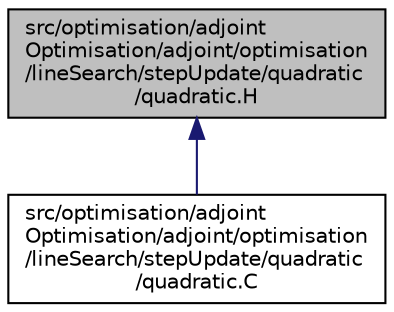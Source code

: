 digraph "src/optimisation/adjointOptimisation/adjoint/optimisation/lineSearch/stepUpdate/quadratic/quadratic.H"
{
  bgcolor="transparent";
  edge [fontname="Helvetica",fontsize="10",labelfontname="Helvetica",labelfontsize="10"];
  node [fontname="Helvetica",fontsize="10",shape=record];
  Node1 [label="src/optimisation/adjoint\lOptimisation/adjoint/optimisation\l/lineSearch/stepUpdate/quadratic\l/quadratic.H",height=0.2,width=0.4,color="black", fillcolor="grey75", style="filled" fontcolor="black"];
  Node1 -> Node2 [dir="back",color="midnightblue",fontsize="10",style="solid",fontname="Helvetica"];
  Node2 [label="src/optimisation/adjoint\lOptimisation/adjoint/optimisation\l/lineSearch/stepUpdate/quadratic\l/quadratic.C",height=0.2,width=0.4,color="black",URL="$quadratic_8C.html"];
}
